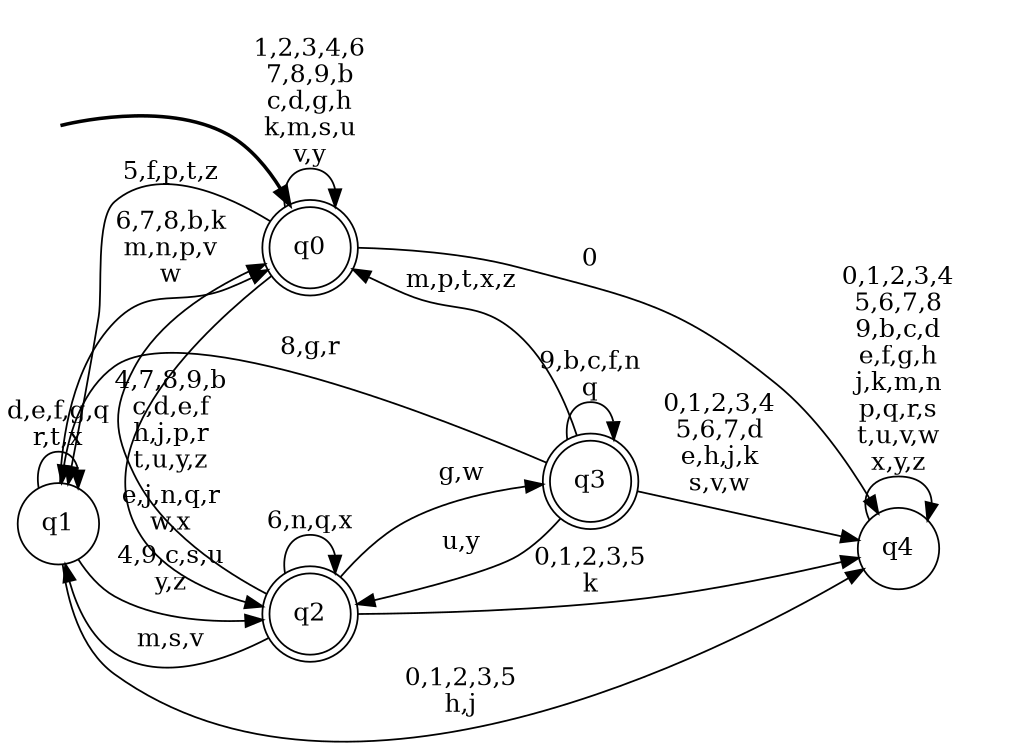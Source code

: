 digraph BlueStar {
__start0 [style = invis, shape = none, label = "", width = 0, height = 0];

rankdir=LR;
size="8,5";

s0 [style="rounded,filled", color="black", fillcolor="white" shape="doublecircle", label="q0"];
s1 [style="filled", color="black", fillcolor="white" shape="circle", label="q1"];
s2 [style="rounded,filled", color="black", fillcolor="white" shape="doublecircle", label="q2"];
s3 [style="rounded,filled", color="black", fillcolor="white" shape="doublecircle", label="q3"];
s4 [style="filled", color="black", fillcolor="white" shape="circle", label="q4"];
subgraph cluster_main { 
	graph [pad=".75", ranksep="0.15", nodesep="0.15"];
	 style=invis; 
	__start0 -> s0 [penwidth=2];
}
s0 -> s0 [label="1,2,3,4,6\n7,8,9,b\nc,d,g,h\nk,m,s,u\nv,y"];
s0 -> s1 [label="5,f,p,t,z"];
s0 -> s2 [label="e,j,n,q,r\nw,x"];
s0 -> s4 [label="0"];
s1 -> s0 [label="6,7,8,b,k\nm,n,p,v\nw"];
s1 -> s1 [label="d,e,f,g,q\nr,t,x"];
s1 -> s2 [label="4,9,c,s,u\ny,z"];
s1 -> s4 [label="0,1,2,3,5\nh,j"];
s2 -> s0 [label="4,7,8,9,b\nc,d,e,f\nh,j,p,r\nt,u,y,z"];
s2 -> s1 [label="m,s,v"];
s2 -> s2 [label="6,n,q,x"];
s2 -> s3 [label="g,w"];
s2 -> s4 [label="0,1,2,3,5\nk"];
s3 -> s0 [label="m,p,t,x,z"];
s3 -> s1 [label="8,g,r"];
s3 -> s2 [label="u,y"];
s3 -> s3 [label="9,b,c,f,n\nq"];
s3 -> s4 [label="0,1,2,3,4\n5,6,7,d\ne,h,j,k\ns,v,w"];
s4 -> s4 [label="0,1,2,3,4\n5,6,7,8\n9,b,c,d\ne,f,g,h\nj,k,m,n\np,q,r,s\nt,u,v,w\nx,y,z"];

}